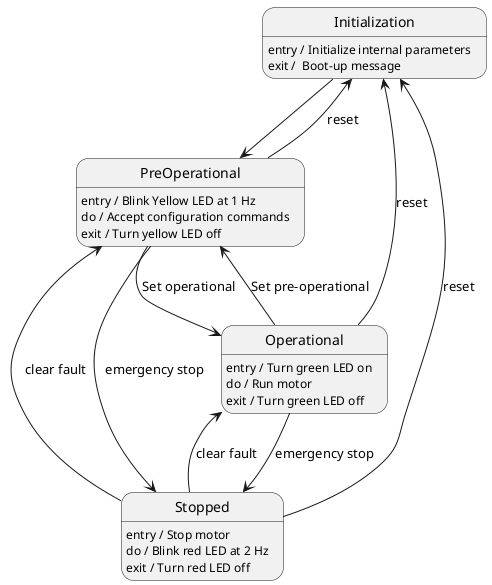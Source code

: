 @startuml state_diagram

' [*] -->  Initialization : Init

state Initialization {
    Initialization: entry / Initialize internal parameters
    ' Initialization: do
    Initialization: exit /  Boot-up message
}

Initialization --> PreOperational

state PreOperational {
    PreOperational: entry / Blink Yellow LED at 1 Hz
    PreOperational: do / Accept configuration commands
    PreOperational: exit / Turn yellow LED off
}

PreOperational --> Stopped : emergency stop
Stopped --> PreOperational : clear fault
PreOperational --> Operational : Set operational
PreOperational --> Initialization : reset

state Operational {
    Operational: entry / Turn green LED on
    Operational: do / Run motor
    Operational: exit / Turn green LED off
}

Operational --> PreOperational : Set pre-operational

state Stopped {
    Stopped: entry / Stop motor
    Stopped: do / Blink red LED at 2 Hz
    Stopped: exit / Turn red LED off
}

Operational --> Stopped : emergency stop
Stopped --> Operational : clear fault
Stopped --> Initialization : reset
Operational --> Initialization : reset
@enduml